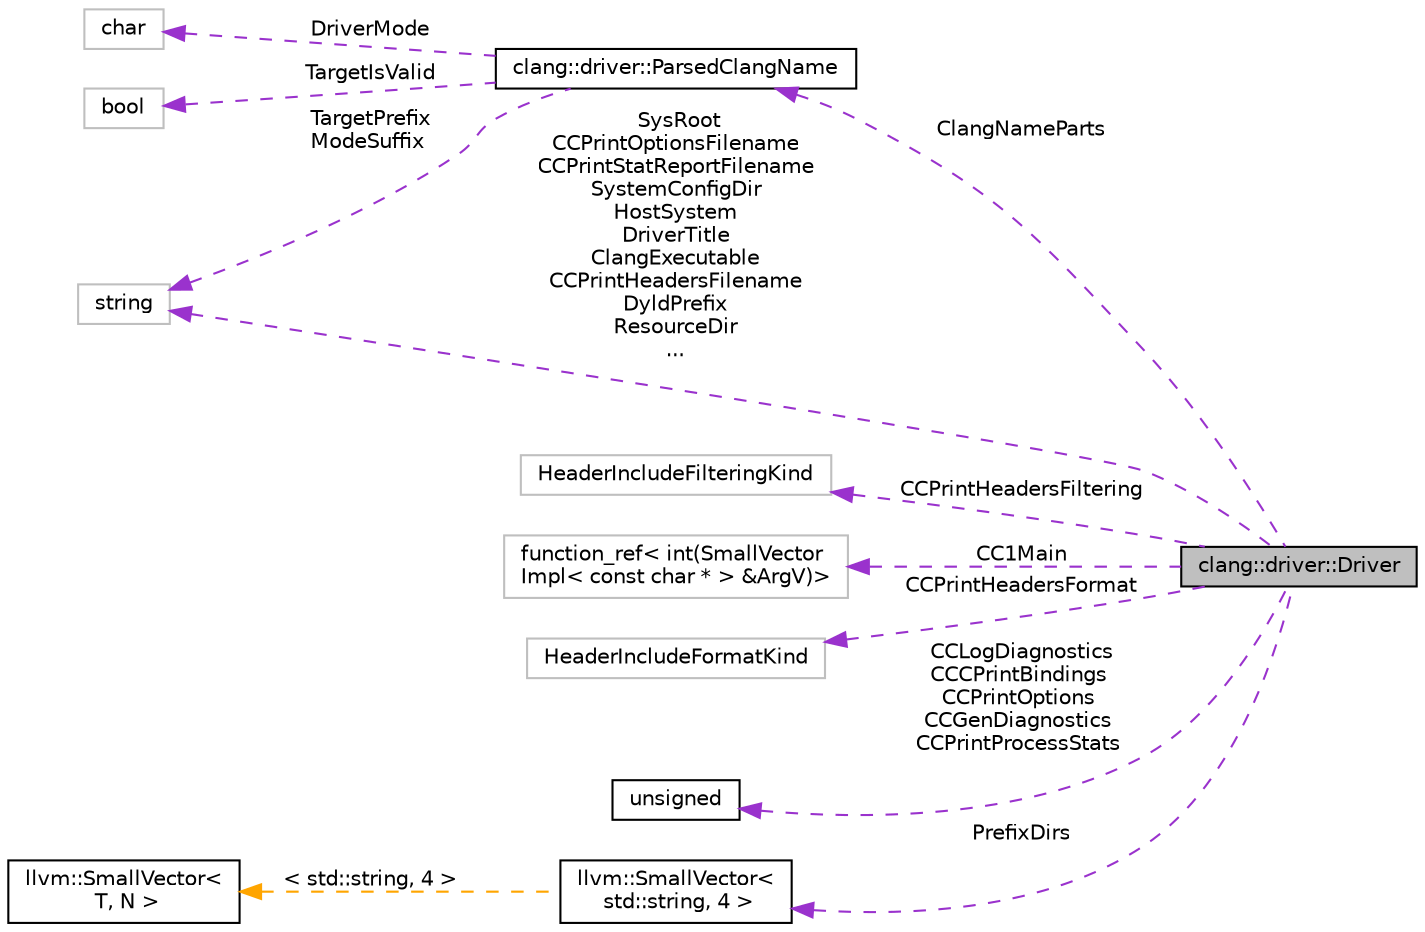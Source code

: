 digraph "clang::driver::Driver"
{
 // LATEX_PDF_SIZE
  bgcolor="transparent";
  edge [fontname="Helvetica",fontsize="10",labelfontname="Helvetica",labelfontsize="10"];
  node [fontname="Helvetica",fontsize="10",shape=record];
  rankdir="LR";
  Node1 [label="clang::driver::Driver",height=0.2,width=0.4,color="black", fillcolor="grey75", style="filled", fontcolor="black",tooltip="Driver - Encapsulate logic for constructing compilation processes from a set of gcc-driver-like comma..."];
  Node2 -> Node1 [dir="back",color="darkorchid3",fontsize="10",style="dashed",label=" ClangNameParts" ,fontname="Helvetica"];
  Node2 [label="clang::driver::ParsedClangName",height=0.2,width=0.4,color="black",URL="$structclang_1_1driver_1_1ParsedClangName.html",tooltip="Helper structure used to pass information extracted from clang executable name such as i686-linux-and..."];
  Node3 -> Node2 [dir="back",color="darkorchid3",fontsize="10",style="dashed",label=" DriverMode" ,fontname="Helvetica"];
  Node3 [label="char",height=0.2,width=0.4,color="grey75",tooltip=" "];
  Node4 -> Node2 [dir="back",color="darkorchid3",fontsize="10",style="dashed",label=" TargetIsValid" ,fontname="Helvetica"];
  Node4 [label="bool",height=0.2,width=0.4,color="grey75",tooltip=" "];
  Node5 -> Node2 [dir="back",color="darkorchid3",fontsize="10",style="dashed",label=" TargetPrefix\nModeSuffix" ,fontname="Helvetica"];
  Node5 [label="string",height=0.2,width=0.4,color="grey75",tooltip=" "];
  Node6 -> Node1 [dir="back",color="darkorchid3",fontsize="10",style="dashed",label=" CCPrintHeadersFiltering" ,fontname="Helvetica"];
  Node6 [label="HeaderIncludeFilteringKind",height=0.2,width=0.4,color="grey75",tooltip=" "];
  Node7 -> Node1 [dir="back",color="darkorchid3",fontsize="10",style="dashed",label=" CC1Main" ,fontname="Helvetica"];
  Node7 [label="function_ref\< int(SmallVector\lImpl\< const char * \> &ArgV)\>",height=0.2,width=0.4,color="grey75",tooltip=" "];
  Node8 -> Node1 [dir="back",color="darkorchid3",fontsize="10",style="dashed",label=" CCPrintHeadersFormat" ,fontname="Helvetica"];
  Node8 [label="HeaderIncludeFormatKind",height=0.2,width=0.4,color="grey75",tooltip=" "];
  Node5 -> Node1 [dir="back",color="darkorchid3",fontsize="10",style="dashed",label=" SysRoot\nCCPrintOptionsFilename\nCCPrintStatReportFilename\nSystemConfigDir\nHostSystem\nDriverTitle\nClangExecutable\nCCPrintHeadersFilename\nDyldPrefix\nResourceDir\n..." ,fontname="Helvetica"];
  Node9 -> Node1 [dir="back",color="darkorchid3",fontsize="10",style="dashed",label=" CCLogDiagnostics\nCCCPrintBindings\nCCPrintOptions\nCCGenDiagnostics\nCCPrintProcessStats" ,fontname="Helvetica"];
  Node9 [label="unsigned",height=0.2,width=0.4,color="black",URL="$classunsigned.html",tooltip=" "];
  Node10 -> Node1 [dir="back",color="darkorchid3",fontsize="10",style="dashed",label=" PrefixDirs" ,fontname="Helvetica"];
  Node10 [label="llvm::SmallVector\<\l std::string, 4 \>",height=0.2,width=0.4,color="black",URL="$classllvm_1_1SmallVector.html",tooltip=" "];
  Node11 -> Node10 [dir="back",color="orange",fontsize="10",style="dashed",label=" \< std::string, 4 \>" ,fontname="Helvetica"];
  Node11 [label="llvm::SmallVector\<\l T, N \>",height=0.2,width=0.4,color="black",URL="$classllvm_1_1SmallVector.html",tooltip=" "];
}
